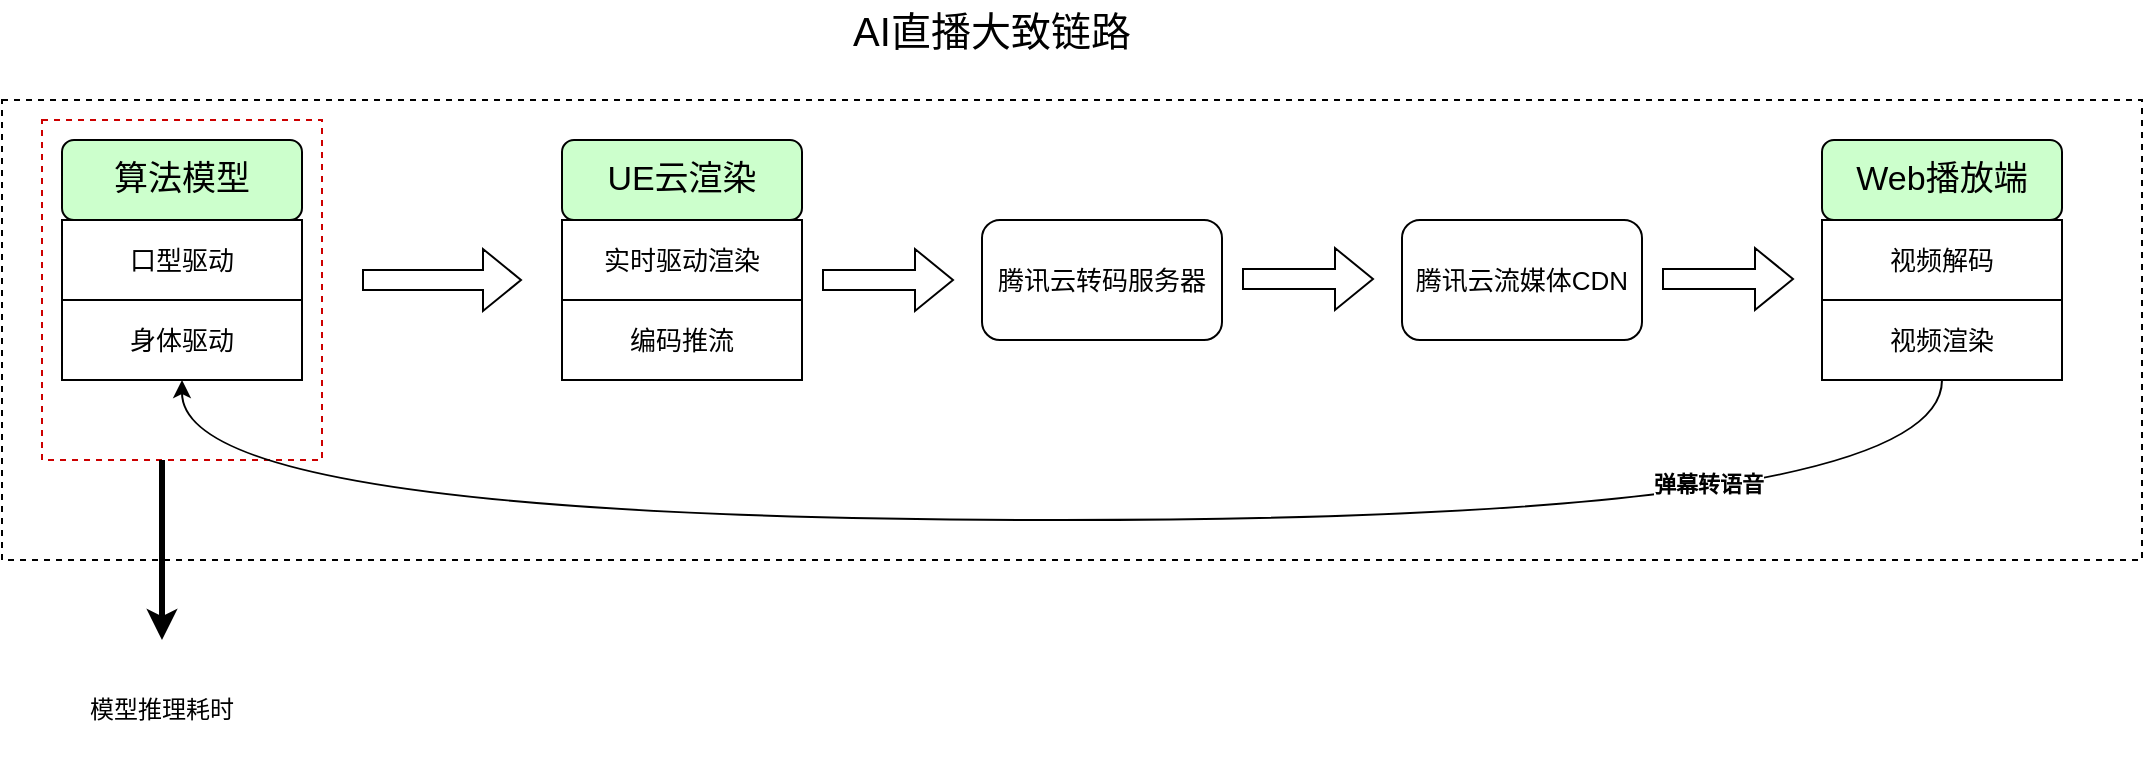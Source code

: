 <mxfile version="21.6.9" type="github">
  <diagram name="第 1 页" id="hJ_DBoBk-C-FibVK5ZLd">
    <mxGraphModel dx="1222" dy="718" grid="1" gridSize="10" guides="1" tooltips="1" connect="1" arrows="1" fold="1" page="1" pageScale="1" pageWidth="827" pageHeight="1169" math="0" shadow="0">
      <root>
        <mxCell id="0" />
        <mxCell id="1" parent="0" />
        <mxCell id="ekaqmwFT2nG-b4KwDdkf-24" value="" style="rounded=0;whiteSpace=wrap;html=1;dashed=1;" vertex="1" parent="1">
          <mxGeometry x="20" y="210" width="1070" height="230" as="geometry" />
        </mxCell>
        <mxCell id="ekaqmwFT2nG-b4KwDdkf-31" value="" style="rounded=0;whiteSpace=wrap;html=1;strokeColor=#CC0000;dashed=1;" vertex="1" parent="1">
          <mxGeometry x="40" y="220" width="140" height="170" as="geometry" />
        </mxCell>
        <mxCell id="ekaqmwFT2nG-b4KwDdkf-2" value="&lt;font style=&quot;font-size: 13px;&quot;&gt;口型驱动&lt;/font&gt;" style="rounded=0;whiteSpace=wrap;html=1;" vertex="1" parent="1">
          <mxGeometry x="50" y="270" width="120" height="40" as="geometry" />
        </mxCell>
        <mxCell id="ekaqmwFT2nG-b4KwDdkf-3" value="&lt;font style=&quot;font-size: 17px;&quot;&gt;算法模型&lt;/font&gt;" style="rounded=1;whiteSpace=wrap;html=1;fillColor=#CCFFCC;" vertex="1" parent="1">
          <mxGeometry x="50" y="230" width="120" height="40" as="geometry" />
        </mxCell>
        <mxCell id="ekaqmwFT2nG-b4KwDdkf-4" value="身体驱动" style="rounded=0;whiteSpace=wrap;html=1;fontSize=13;" vertex="1" parent="1">
          <mxGeometry x="50" y="310" width="120" height="40" as="geometry" />
        </mxCell>
        <mxCell id="ekaqmwFT2nG-b4KwDdkf-5" value="&lt;font style=&quot;font-size: 17px;&quot;&gt;UE云渲染&lt;/font&gt;" style="rounded=1;whiteSpace=wrap;html=1;fillColor=#CCFFCC;" vertex="1" parent="1">
          <mxGeometry x="300" y="230" width="120" height="40" as="geometry" />
        </mxCell>
        <mxCell id="ekaqmwFT2nG-b4KwDdkf-6" value="&lt;font style=&quot;font-size: 13px;&quot;&gt;实时驱动渲染&lt;/font&gt;" style="rounded=0;whiteSpace=wrap;html=1;" vertex="1" parent="1">
          <mxGeometry x="300" y="270" width="120" height="40" as="geometry" />
        </mxCell>
        <mxCell id="ekaqmwFT2nG-b4KwDdkf-7" value="&lt;font style=&quot;font-size: 13px;&quot;&gt;编码推流&lt;/font&gt;" style="rounded=0;whiteSpace=wrap;html=1;" vertex="1" parent="1">
          <mxGeometry x="300" y="310" width="120" height="40" as="geometry" />
        </mxCell>
        <mxCell id="ekaqmwFT2nG-b4KwDdkf-8" value="&lt;span style=&quot;font-size: 17px;&quot;&gt;Web播放端&lt;/span&gt;" style="rounded=1;whiteSpace=wrap;html=1;fillColor=#CCFFCC;" vertex="1" parent="1">
          <mxGeometry x="930" y="230" width="120" height="40" as="geometry" />
        </mxCell>
        <mxCell id="ekaqmwFT2nG-b4KwDdkf-9" value="&lt;font style=&quot;font-size: 13px;&quot;&gt;视频解码&lt;/font&gt;" style="rounded=0;whiteSpace=wrap;html=1;" vertex="1" parent="1">
          <mxGeometry x="930" y="270" width="120" height="40" as="geometry" />
        </mxCell>
        <mxCell id="ekaqmwFT2nG-b4KwDdkf-10" value="&lt;font style=&quot;font-size: 13px;&quot;&gt;视频渲染&lt;/font&gt;" style="rounded=0;whiteSpace=wrap;html=1;" vertex="1" parent="1">
          <mxGeometry x="930" y="310" width="120" height="40" as="geometry" />
        </mxCell>
        <mxCell id="ekaqmwFT2nG-b4KwDdkf-11" value="&lt;font style=&quot;font-size: 13px;&quot;&gt;腾讯云转码服务器&lt;/font&gt;" style="rounded=1;whiteSpace=wrap;html=1;" vertex="1" parent="1">
          <mxGeometry x="510" y="270" width="120" height="60" as="geometry" />
        </mxCell>
        <mxCell id="ekaqmwFT2nG-b4KwDdkf-12" value="&lt;font style=&quot;font-size: 13px;&quot;&gt;腾讯云流媒体CDN&lt;/font&gt;" style="rounded=1;whiteSpace=wrap;html=1;" vertex="1" parent="1">
          <mxGeometry x="720" y="270" width="120" height="60" as="geometry" />
        </mxCell>
        <mxCell id="ekaqmwFT2nG-b4KwDdkf-14" value="" style="shape=flexArrow;endArrow=classic;html=1;rounded=0;" edge="1" parent="1">
          <mxGeometry width="50" height="50" relative="1" as="geometry">
            <mxPoint x="200" y="300" as="sourcePoint" />
            <mxPoint x="280" y="300" as="targetPoint" />
          </mxGeometry>
        </mxCell>
        <mxCell id="ekaqmwFT2nG-b4KwDdkf-15" value="" style="shape=flexArrow;endArrow=classic;html=1;rounded=0;" edge="1" parent="1">
          <mxGeometry width="50" height="50" relative="1" as="geometry">
            <mxPoint x="430" y="300" as="sourcePoint" />
            <mxPoint x="496" y="300" as="targetPoint" />
          </mxGeometry>
        </mxCell>
        <mxCell id="ekaqmwFT2nG-b4KwDdkf-19" value="" style="shape=flexArrow;endArrow=classic;html=1;rounded=0;" edge="1" parent="1">
          <mxGeometry width="50" height="50" relative="1" as="geometry">
            <mxPoint x="640" y="299.5" as="sourcePoint" />
            <mxPoint x="706" y="299.5" as="targetPoint" />
          </mxGeometry>
        </mxCell>
        <mxCell id="ekaqmwFT2nG-b4KwDdkf-20" value="" style="shape=flexArrow;endArrow=classic;html=1;rounded=0;" edge="1" parent="1">
          <mxGeometry width="50" height="50" relative="1" as="geometry">
            <mxPoint x="850" y="299.5" as="sourcePoint" />
            <mxPoint x="916" y="299.5" as="targetPoint" />
          </mxGeometry>
        </mxCell>
        <mxCell id="ekaqmwFT2nG-b4KwDdkf-21" value="" style="endArrow=classic;html=1;rounded=0;edgeStyle=orthogonalEdgeStyle;curved=1;entryX=0.5;entryY=1;entryDx=0;entryDy=0;exitX=0.5;exitY=1;exitDx=0;exitDy=0;" edge="1" parent="1" source="ekaqmwFT2nG-b4KwDdkf-10" target="ekaqmwFT2nG-b4KwDdkf-4">
          <mxGeometry width="50" height="50" relative="1" as="geometry">
            <mxPoint x="960" y="450" as="sourcePoint" />
            <mxPoint x="970" y="390" as="targetPoint" />
            <Array as="points">
              <mxPoint x="990" y="420" />
              <mxPoint x="110" y="420" />
            </Array>
          </mxGeometry>
        </mxCell>
        <mxCell id="ekaqmwFT2nG-b4KwDdkf-23" value="&lt;b&gt;弹幕转语音&lt;/b&gt;" style="edgeLabel;html=1;align=center;verticalAlign=middle;resizable=0;points=[];" vertex="1" connectable="0" parent="ekaqmwFT2nG-b4KwDdkf-21">
          <mxGeometry x="-0.633" y="-18" relative="1" as="geometry">
            <mxPoint as="offset" />
          </mxGeometry>
        </mxCell>
        <mxCell id="ekaqmwFT2nG-b4KwDdkf-26" value="AI直播大致链路" style="text;html=1;strokeColor=none;fillColor=none;align=center;verticalAlign=middle;whiteSpace=wrap;rounded=0;fontSize=20;" vertex="1" parent="1">
          <mxGeometry x="440" y="160" width="150" height="30" as="geometry" />
        </mxCell>
        <mxCell id="ekaqmwFT2nG-b4KwDdkf-32" value="" style="endArrow=classic;html=1;rounded=0;strokeWidth=3;" edge="1" parent="1">
          <mxGeometry width="50" height="50" relative="1" as="geometry">
            <mxPoint x="100" y="390" as="sourcePoint" />
            <mxPoint x="100" y="480" as="targetPoint" />
          </mxGeometry>
        </mxCell>
        <mxCell id="ekaqmwFT2nG-b4KwDdkf-33" value="模型推理耗时" style="text;html=1;strokeColor=none;fillColor=none;align=center;verticalAlign=middle;whiteSpace=wrap;rounded=0;" vertex="1" parent="1">
          <mxGeometry x="50" y="490" width="100" height="50" as="geometry" />
        </mxCell>
      </root>
    </mxGraphModel>
  </diagram>
</mxfile>
